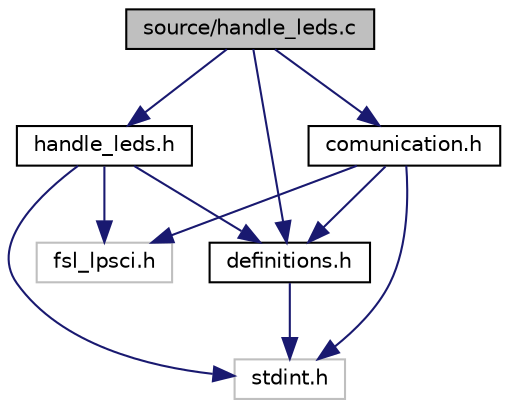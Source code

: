 digraph "source/handle_leds.c"
{
 // LATEX_PDF_SIZE
  edge [fontname="Helvetica",fontsize="10",labelfontname="Helvetica",labelfontsize="10"];
  node [fontname="Helvetica",fontsize="10",shape=record];
  Node1 [label="source/handle_leds.c",height=0.2,width=0.4,color="black", fillcolor="grey75", style="filled", fontcolor="black",tooltip="Subor obsahuje funkciu na riadenie lediek."];
  Node1 -> Node2 [color="midnightblue",fontsize="10",style="solid",fontname="Helvetica"];
  Node2 [label="comunication.h",height=0.2,width=0.4,color="black", fillcolor="white", style="filled",URL="$comunication_8h_source.html",tooltip=" "];
  Node2 -> Node3 [color="midnightblue",fontsize="10",style="solid",fontname="Helvetica"];
  Node3 [label="stdint.h",height=0.2,width=0.4,color="grey75", fillcolor="white", style="filled",tooltip=" "];
  Node2 -> Node4 [color="midnightblue",fontsize="10",style="solid",fontname="Helvetica"];
  Node4 [label="fsl_lpsci.h",height=0.2,width=0.4,color="grey75", fillcolor="white", style="filled",tooltip=" "];
  Node2 -> Node5 [color="midnightblue",fontsize="10",style="solid",fontname="Helvetica"];
  Node5 [label="definitions.h",height=0.2,width=0.4,color="black", fillcolor="white", style="filled",URL="$definitions_8h.html",tooltip="Obsahuje definicie a typy."];
  Node5 -> Node3 [color="midnightblue",fontsize="10",style="solid",fontname="Helvetica"];
  Node1 -> Node6 [color="midnightblue",fontsize="10",style="solid",fontname="Helvetica"];
  Node6 [label="handle_leds.h",height=0.2,width=0.4,color="black", fillcolor="white", style="filled",URL="$handle__leds_8h_source.html",tooltip=" "];
  Node6 -> Node3 [color="midnightblue",fontsize="10",style="solid",fontname="Helvetica"];
  Node6 -> Node4 [color="midnightblue",fontsize="10",style="solid",fontname="Helvetica"];
  Node6 -> Node5 [color="midnightblue",fontsize="10",style="solid",fontname="Helvetica"];
  Node1 -> Node5 [color="midnightblue",fontsize="10",style="solid",fontname="Helvetica"];
}
